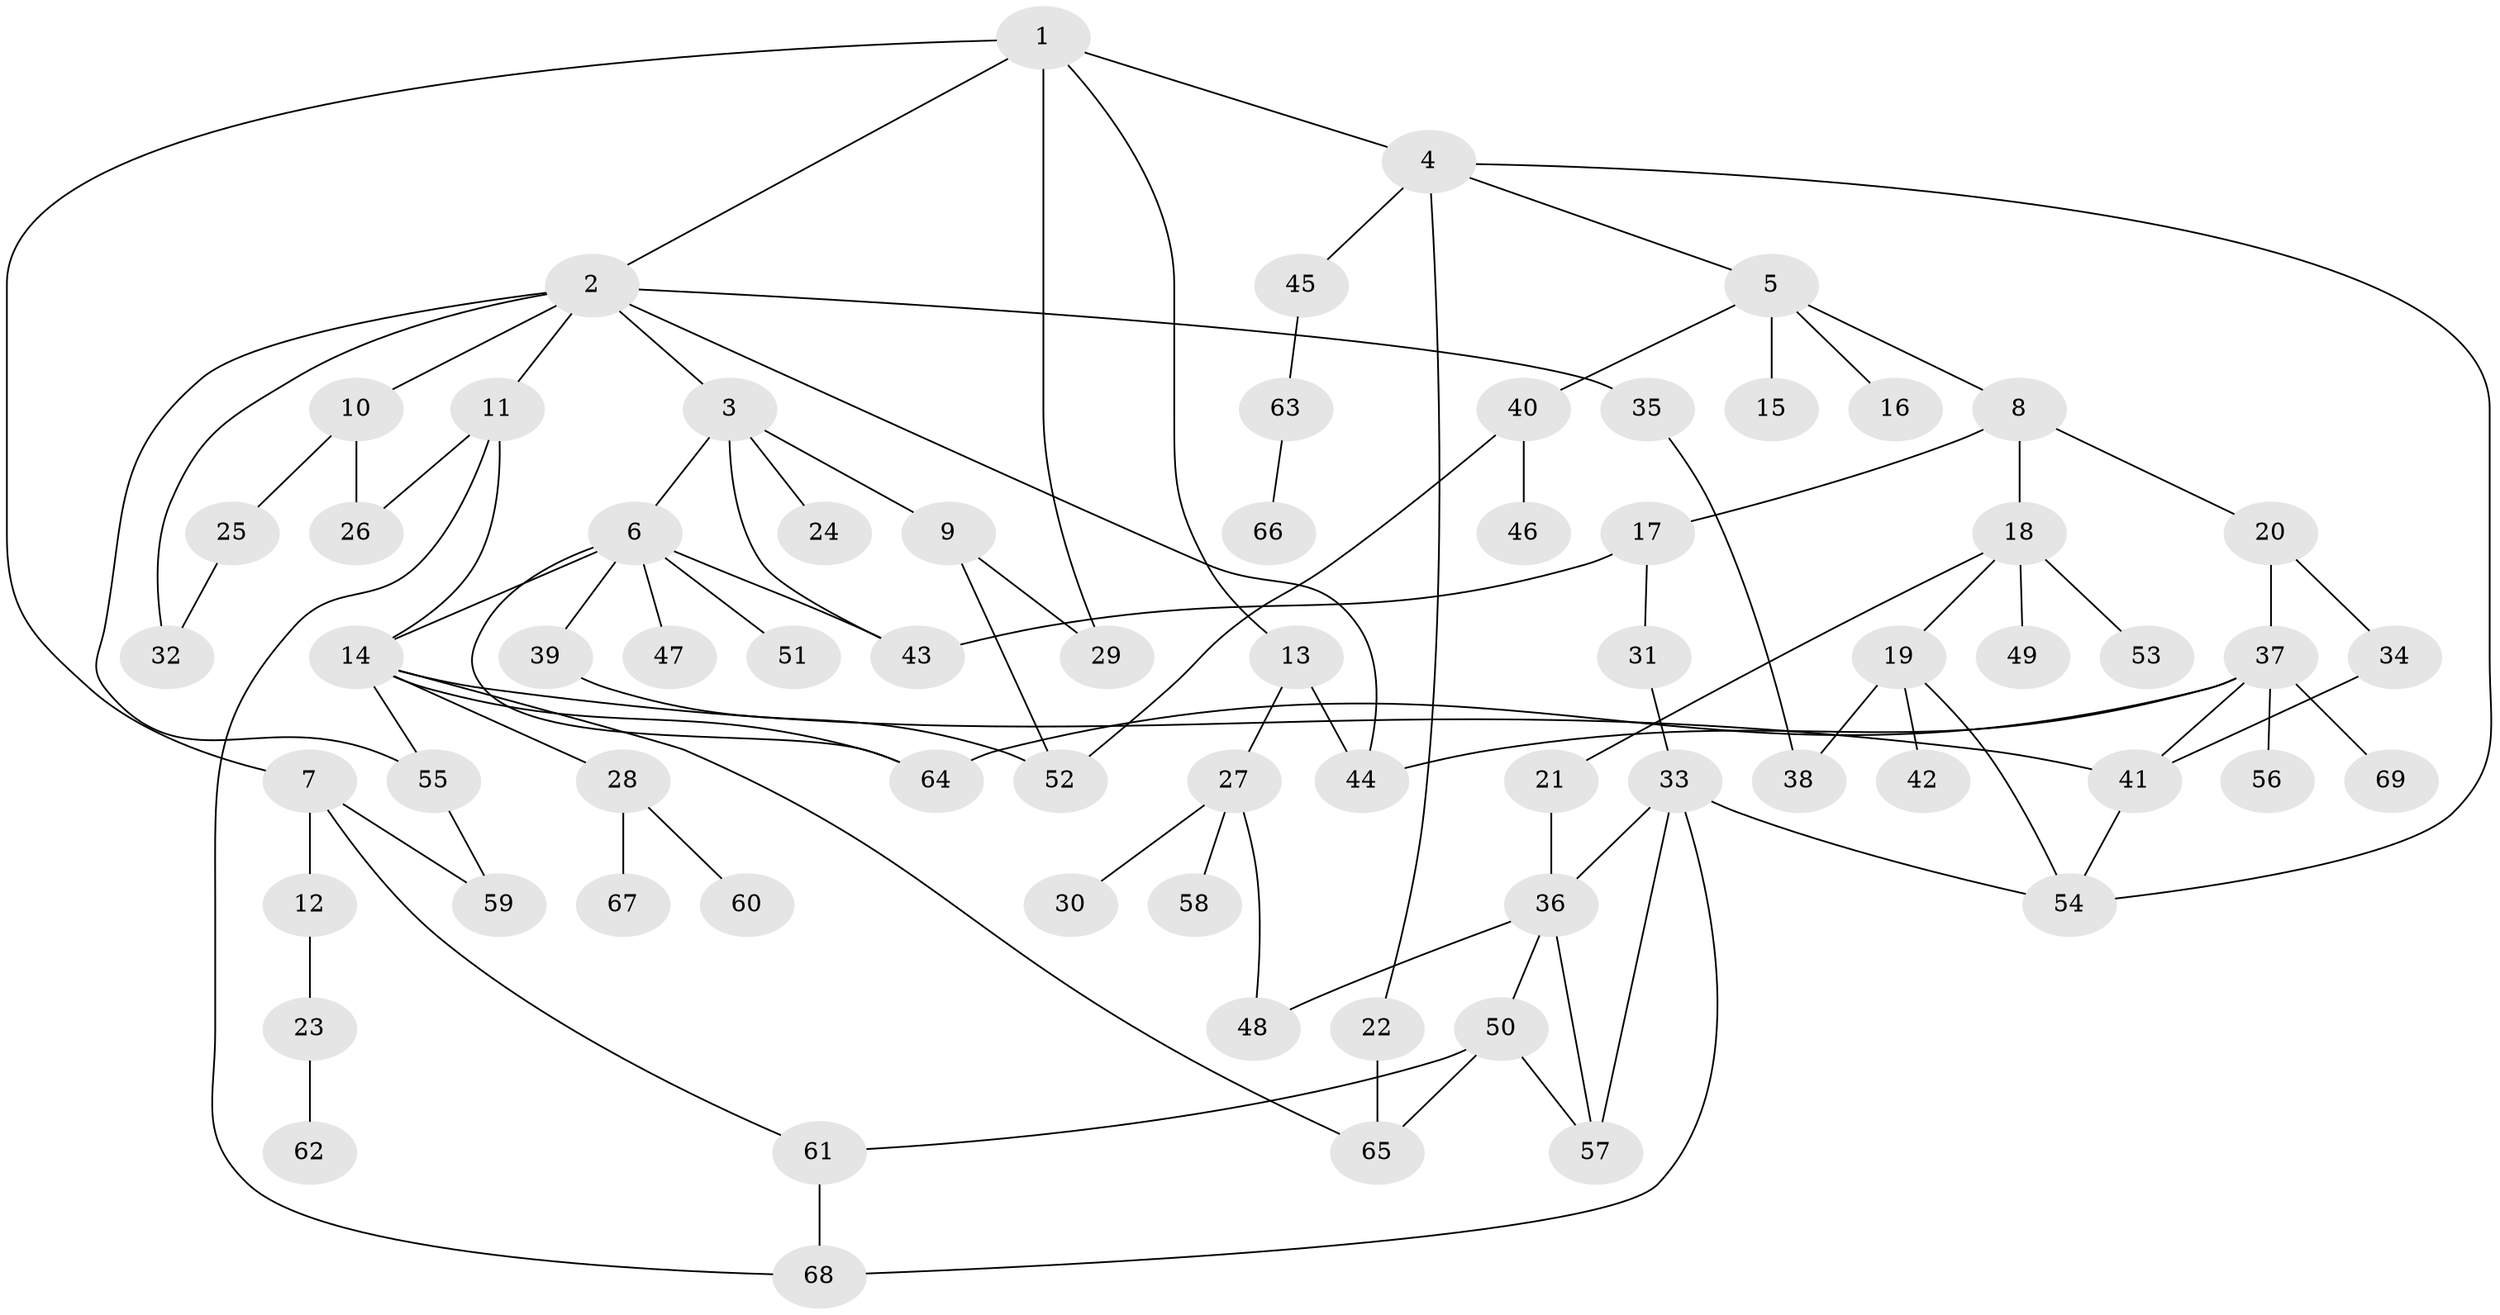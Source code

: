 // coarse degree distribution, {5: 0.044444444444444446, 11: 0.022222222222222223, 8: 0.022222222222222223, 7: 0.044444444444444446, 4: 0.24444444444444444, 3: 0.15555555555555556, 6: 0.022222222222222223, 1: 0.3111111111111111, 2: 0.13333333333333333}
// Generated by graph-tools (version 1.1) at 2025/51/02/27/25 19:51:37]
// undirected, 69 vertices, 97 edges
graph export_dot {
graph [start="1"]
  node [color=gray90,style=filled];
  1;
  2;
  3;
  4;
  5;
  6;
  7;
  8;
  9;
  10;
  11;
  12;
  13;
  14;
  15;
  16;
  17;
  18;
  19;
  20;
  21;
  22;
  23;
  24;
  25;
  26;
  27;
  28;
  29;
  30;
  31;
  32;
  33;
  34;
  35;
  36;
  37;
  38;
  39;
  40;
  41;
  42;
  43;
  44;
  45;
  46;
  47;
  48;
  49;
  50;
  51;
  52;
  53;
  54;
  55;
  56;
  57;
  58;
  59;
  60;
  61;
  62;
  63;
  64;
  65;
  66;
  67;
  68;
  69;
  1 -- 2;
  1 -- 4;
  1 -- 7;
  1 -- 13;
  1 -- 29;
  2 -- 3;
  2 -- 10;
  2 -- 11;
  2 -- 32;
  2 -- 35;
  2 -- 44;
  2 -- 55;
  3 -- 6;
  3 -- 9;
  3 -- 24;
  3 -- 43;
  4 -- 5;
  4 -- 22;
  4 -- 45;
  4 -- 54;
  5 -- 8;
  5 -- 15;
  5 -- 16;
  5 -- 40;
  6 -- 14;
  6 -- 39;
  6 -- 47;
  6 -- 51;
  6 -- 64;
  6 -- 43;
  7 -- 12;
  7 -- 59;
  7 -- 61;
  8 -- 17;
  8 -- 18;
  8 -- 20;
  9 -- 52;
  9 -- 29;
  10 -- 25;
  10 -- 26;
  11 -- 26;
  11 -- 68;
  11 -- 14;
  12 -- 23;
  13 -- 27;
  13 -- 44;
  14 -- 28;
  14 -- 55;
  14 -- 64;
  14 -- 65;
  14 -- 41;
  17 -- 31;
  17 -- 43;
  18 -- 19;
  18 -- 21;
  18 -- 49;
  18 -- 53;
  19 -- 42;
  19 -- 54;
  19 -- 38;
  20 -- 34;
  20 -- 37;
  21 -- 36;
  22 -- 65;
  23 -- 62;
  25 -- 32;
  27 -- 30;
  27 -- 48;
  27 -- 58;
  28 -- 60;
  28 -- 67;
  31 -- 33;
  33 -- 68;
  33 -- 36;
  33 -- 57;
  33 -- 54;
  34 -- 41;
  35 -- 38;
  36 -- 50;
  36 -- 57;
  36 -- 48;
  37 -- 56;
  37 -- 69;
  37 -- 64;
  37 -- 41;
  37 -- 44;
  39 -- 52;
  40 -- 46;
  40 -- 52;
  41 -- 54;
  45 -- 63;
  50 -- 61;
  50 -- 65;
  50 -- 57;
  55 -- 59;
  61 -- 68;
  63 -- 66;
}

